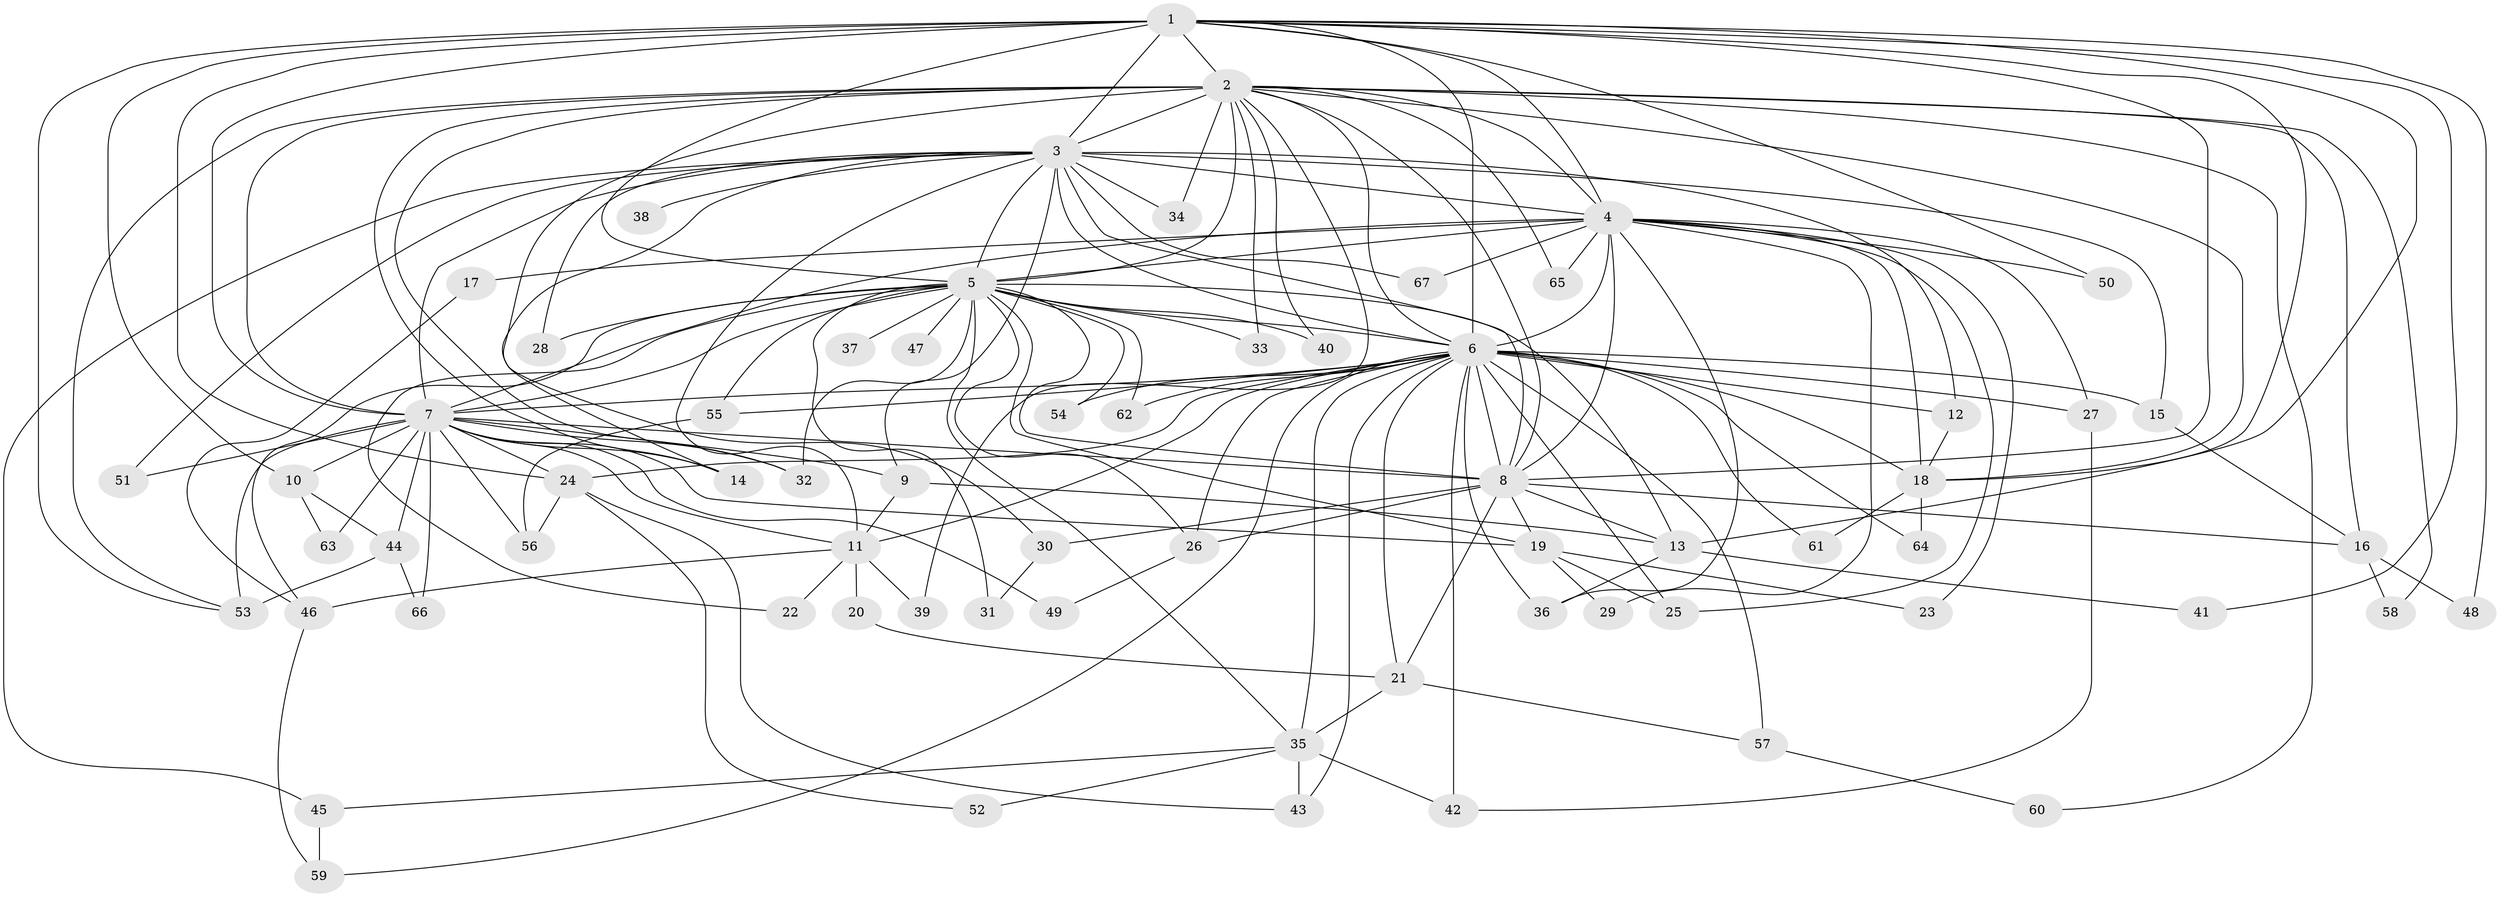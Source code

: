 // original degree distribution, {19: 0.015037593984962405, 21: 0.007518796992481203, 25: 0.007518796992481203, 26: 0.007518796992481203, 30: 0.007518796992481203, 31: 0.007518796992481203, 23: 0.007518796992481203, 35: 0.007518796992481203, 20: 0.007518796992481203, 4: 0.09774436090225563, 3: 0.2706766917293233, 2: 0.5112781954887218, 5: 0.015037593984962405, 6: 0.015037593984962405, 7: 0.007518796992481203, 8: 0.007518796992481203}
// Generated by graph-tools (version 1.1) at 2025/34/03/09/25 02:34:58]
// undirected, 67 vertices, 165 edges
graph export_dot {
graph [start="1"]
  node [color=gray90,style=filled];
  1;
  2;
  3;
  4;
  5;
  6;
  7;
  8;
  9;
  10;
  11;
  12;
  13;
  14;
  15;
  16;
  17;
  18;
  19;
  20;
  21;
  22;
  23;
  24;
  25;
  26;
  27;
  28;
  29;
  30;
  31;
  32;
  33;
  34;
  35;
  36;
  37;
  38;
  39;
  40;
  41;
  42;
  43;
  44;
  45;
  46;
  47;
  48;
  49;
  50;
  51;
  52;
  53;
  54;
  55;
  56;
  57;
  58;
  59;
  60;
  61;
  62;
  63;
  64;
  65;
  66;
  67;
  1 -- 2 [weight=3.0];
  1 -- 3 [weight=3.0];
  1 -- 4 [weight=3.0];
  1 -- 5 [weight=3.0];
  1 -- 6 [weight=4.0];
  1 -- 7 [weight=5.0];
  1 -- 8 [weight=2.0];
  1 -- 10 [weight=1.0];
  1 -- 13 [weight=1.0];
  1 -- 18 [weight=1.0];
  1 -- 24 [weight=2.0];
  1 -- 41 [weight=1.0];
  1 -- 48 [weight=1.0];
  1 -- 50 [weight=1.0];
  1 -- 53 [weight=3.0];
  2 -- 3 [weight=1.0];
  2 -- 4 [weight=1.0];
  2 -- 5 [weight=2.0];
  2 -- 6 [weight=1.0];
  2 -- 7 [weight=2.0];
  2 -- 8 [weight=1.0];
  2 -- 14 [weight=1.0];
  2 -- 16 [weight=1.0];
  2 -- 18 [weight=1.0];
  2 -- 30 [weight=1.0];
  2 -- 32 [weight=1.0];
  2 -- 33 [weight=1.0];
  2 -- 34 [weight=1.0];
  2 -- 39 [weight=1.0];
  2 -- 40 [weight=1.0];
  2 -- 53 [weight=1.0];
  2 -- 58 [weight=1.0];
  2 -- 60 [weight=1.0];
  2 -- 65 [weight=1.0];
  3 -- 4 [weight=1.0];
  3 -- 5 [weight=1.0];
  3 -- 6 [weight=2.0];
  3 -- 7 [weight=2.0];
  3 -- 8 [weight=2.0];
  3 -- 9 [weight=1.0];
  3 -- 11 [weight=1.0];
  3 -- 12 [weight=1.0];
  3 -- 14 [weight=1.0];
  3 -- 15 [weight=1.0];
  3 -- 28 [weight=1.0];
  3 -- 34 [weight=1.0];
  3 -- 38 [weight=1.0];
  3 -- 45 [weight=1.0];
  3 -- 51 [weight=1.0];
  3 -- 67 [weight=1.0];
  4 -- 5 [weight=2.0];
  4 -- 6 [weight=4.0];
  4 -- 7 [weight=2.0];
  4 -- 8 [weight=2.0];
  4 -- 17 [weight=1.0];
  4 -- 18 [weight=1.0];
  4 -- 23 [weight=1.0];
  4 -- 25 [weight=1.0];
  4 -- 27 [weight=1.0];
  4 -- 29 [weight=1.0];
  4 -- 36 [weight=1.0];
  4 -- 50 [weight=1.0];
  4 -- 65 [weight=1.0];
  4 -- 67 [weight=1.0];
  5 -- 6 [weight=3.0];
  5 -- 7 [weight=3.0];
  5 -- 8 [weight=1.0];
  5 -- 13 [weight=1.0];
  5 -- 19 [weight=1.0];
  5 -- 22 [weight=1.0];
  5 -- 26 [weight=1.0];
  5 -- 28 [weight=1.0];
  5 -- 31 [weight=1.0];
  5 -- 32 [weight=1.0];
  5 -- 33 [weight=1.0];
  5 -- 35 [weight=1.0];
  5 -- 37 [weight=1.0];
  5 -- 40 [weight=1.0];
  5 -- 46 [weight=1.0];
  5 -- 47 [weight=1.0];
  5 -- 54 [weight=1.0];
  5 -- 55 [weight=1.0];
  5 -- 62 [weight=1.0];
  6 -- 7 [weight=3.0];
  6 -- 8 [weight=16.0];
  6 -- 11 [weight=1.0];
  6 -- 12 [weight=1.0];
  6 -- 15 [weight=1.0];
  6 -- 18 [weight=1.0];
  6 -- 21 [weight=2.0];
  6 -- 24 [weight=1.0];
  6 -- 25 [weight=1.0];
  6 -- 26 [weight=2.0];
  6 -- 27 [weight=1.0];
  6 -- 35 [weight=3.0];
  6 -- 36 [weight=1.0];
  6 -- 42 [weight=1.0];
  6 -- 43 [weight=1.0];
  6 -- 54 [weight=1.0];
  6 -- 55 [weight=1.0];
  6 -- 57 [weight=1.0];
  6 -- 59 [weight=1.0];
  6 -- 61 [weight=1.0];
  6 -- 62 [weight=1.0];
  6 -- 64 [weight=1.0];
  7 -- 8 [weight=2.0];
  7 -- 9 [weight=1.0];
  7 -- 10 [weight=1.0];
  7 -- 11 [weight=1.0];
  7 -- 14 [weight=1.0];
  7 -- 19 [weight=2.0];
  7 -- 24 [weight=1.0];
  7 -- 32 [weight=1.0];
  7 -- 44 [weight=1.0];
  7 -- 49 [weight=1.0];
  7 -- 51 [weight=1.0];
  7 -- 53 [weight=6.0];
  7 -- 56 [weight=1.0];
  7 -- 63 [weight=1.0];
  7 -- 66 [weight=1.0];
  8 -- 13 [weight=3.0];
  8 -- 16 [weight=2.0];
  8 -- 19 [weight=1.0];
  8 -- 21 [weight=1.0];
  8 -- 26 [weight=1.0];
  8 -- 30 [weight=2.0];
  9 -- 11 [weight=1.0];
  9 -- 13 [weight=1.0];
  10 -- 44 [weight=1.0];
  10 -- 63 [weight=1.0];
  11 -- 20 [weight=1.0];
  11 -- 22 [weight=1.0];
  11 -- 39 [weight=1.0];
  11 -- 46 [weight=1.0];
  12 -- 18 [weight=1.0];
  13 -- 36 [weight=1.0];
  13 -- 41 [weight=1.0];
  15 -- 16 [weight=1.0];
  16 -- 48 [weight=1.0];
  16 -- 58 [weight=1.0];
  17 -- 46 [weight=1.0];
  18 -- 61 [weight=1.0];
  18 -- 64 [weight=1.0];
  19 -- 23 [weight=1.0];
  19 -- 25 [weight=1.0];
  19 -- 29 [weight=1.0];
  20 -- 21 [weight=1.0];
  21 -- 35 [weight=1.0];
  21 -- 57 [weight=1.0];
  24 -- 43 [weight=1.0];
  24 -- 52 [weight=1.0];
  24 -- 56 [weight=1.0];
  26 -- 49 [weight=1.0];
  27 -- 42 [weight=1.0];
  30 -- 31 [weight=1.0];
  35 -- 42 [weight=1.0];
  35 -- 43 [weight=1.0];
  35 -- 45 [weight=1.0];
  35 -- 52 [weight=1.0];
  44 -- 53 [weight=1.0];
  44 -- 66 [weight=1.0];
  45 -- 59 [weight=1.0];
  46 -- 59 [weight=1.0];
  55 -- 56 [weight=1.0];
  57 -- 60 [weight=1.0];
}
